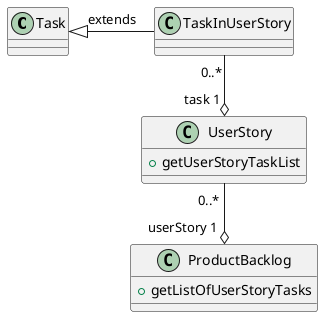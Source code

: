 @startuml
'https://plantuml.com/class-diagram

class Task
class TaskInUserStory

class UserStory {
+getUserStoryTaskList
}

class ProductBacklog {
+getListOfUserStoryTasks
}


Task <|-right- TaskInUserStory : extends
TaskInUserStory "0..*" --o " task 1" UserStory
UserStory "0..* "--o "userStory 1" ProductBacklog

@enduml